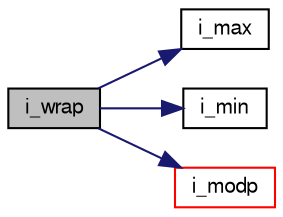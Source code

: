 digraph "i_wrap"
{
  bgcolor="transparent";
  edge [fontname="FreeSans",fontsize="10",labelfontname="FreeSans",labelfontsize="10"];
  node [fontname="FreeSans",fontsize="10",shape=record];
  rankdir="LR";
  Node397 [label="i_wrap",height=0.2,width=0.4,color="black", fillcolor="grey75", style="filled", fontcolor="black"];
  Node397 -> Node398 [color="midnightblue",fontsize="10",style="solid",fontname="FreeSans"];
  Node398 [label="i_max",height=0.2,width=0.4,color="black",URL="$a08246.html#a641c05d6e569af262405ecc473967dfc"];
  Node397 -> Node399 [color="midnightblue",fontsize="10",style="solid",fontname="FreeSans"];
  Node399 [label="i_min",height=0.2,width=0.4,color="black",URL="$a08246.html#aac27eb2b33df9ca09c0a7ba054e33534"];
  Node397 -> Node400 [color="midnightblue",fontsize="10",style="solid",fontname="FreeSans"];
  Node400 [label="i_modp",height=0.2,width=0.4,color="red",URL="$a08246.html#a5719597779c0cc34b13ad451540708f9"];
}
